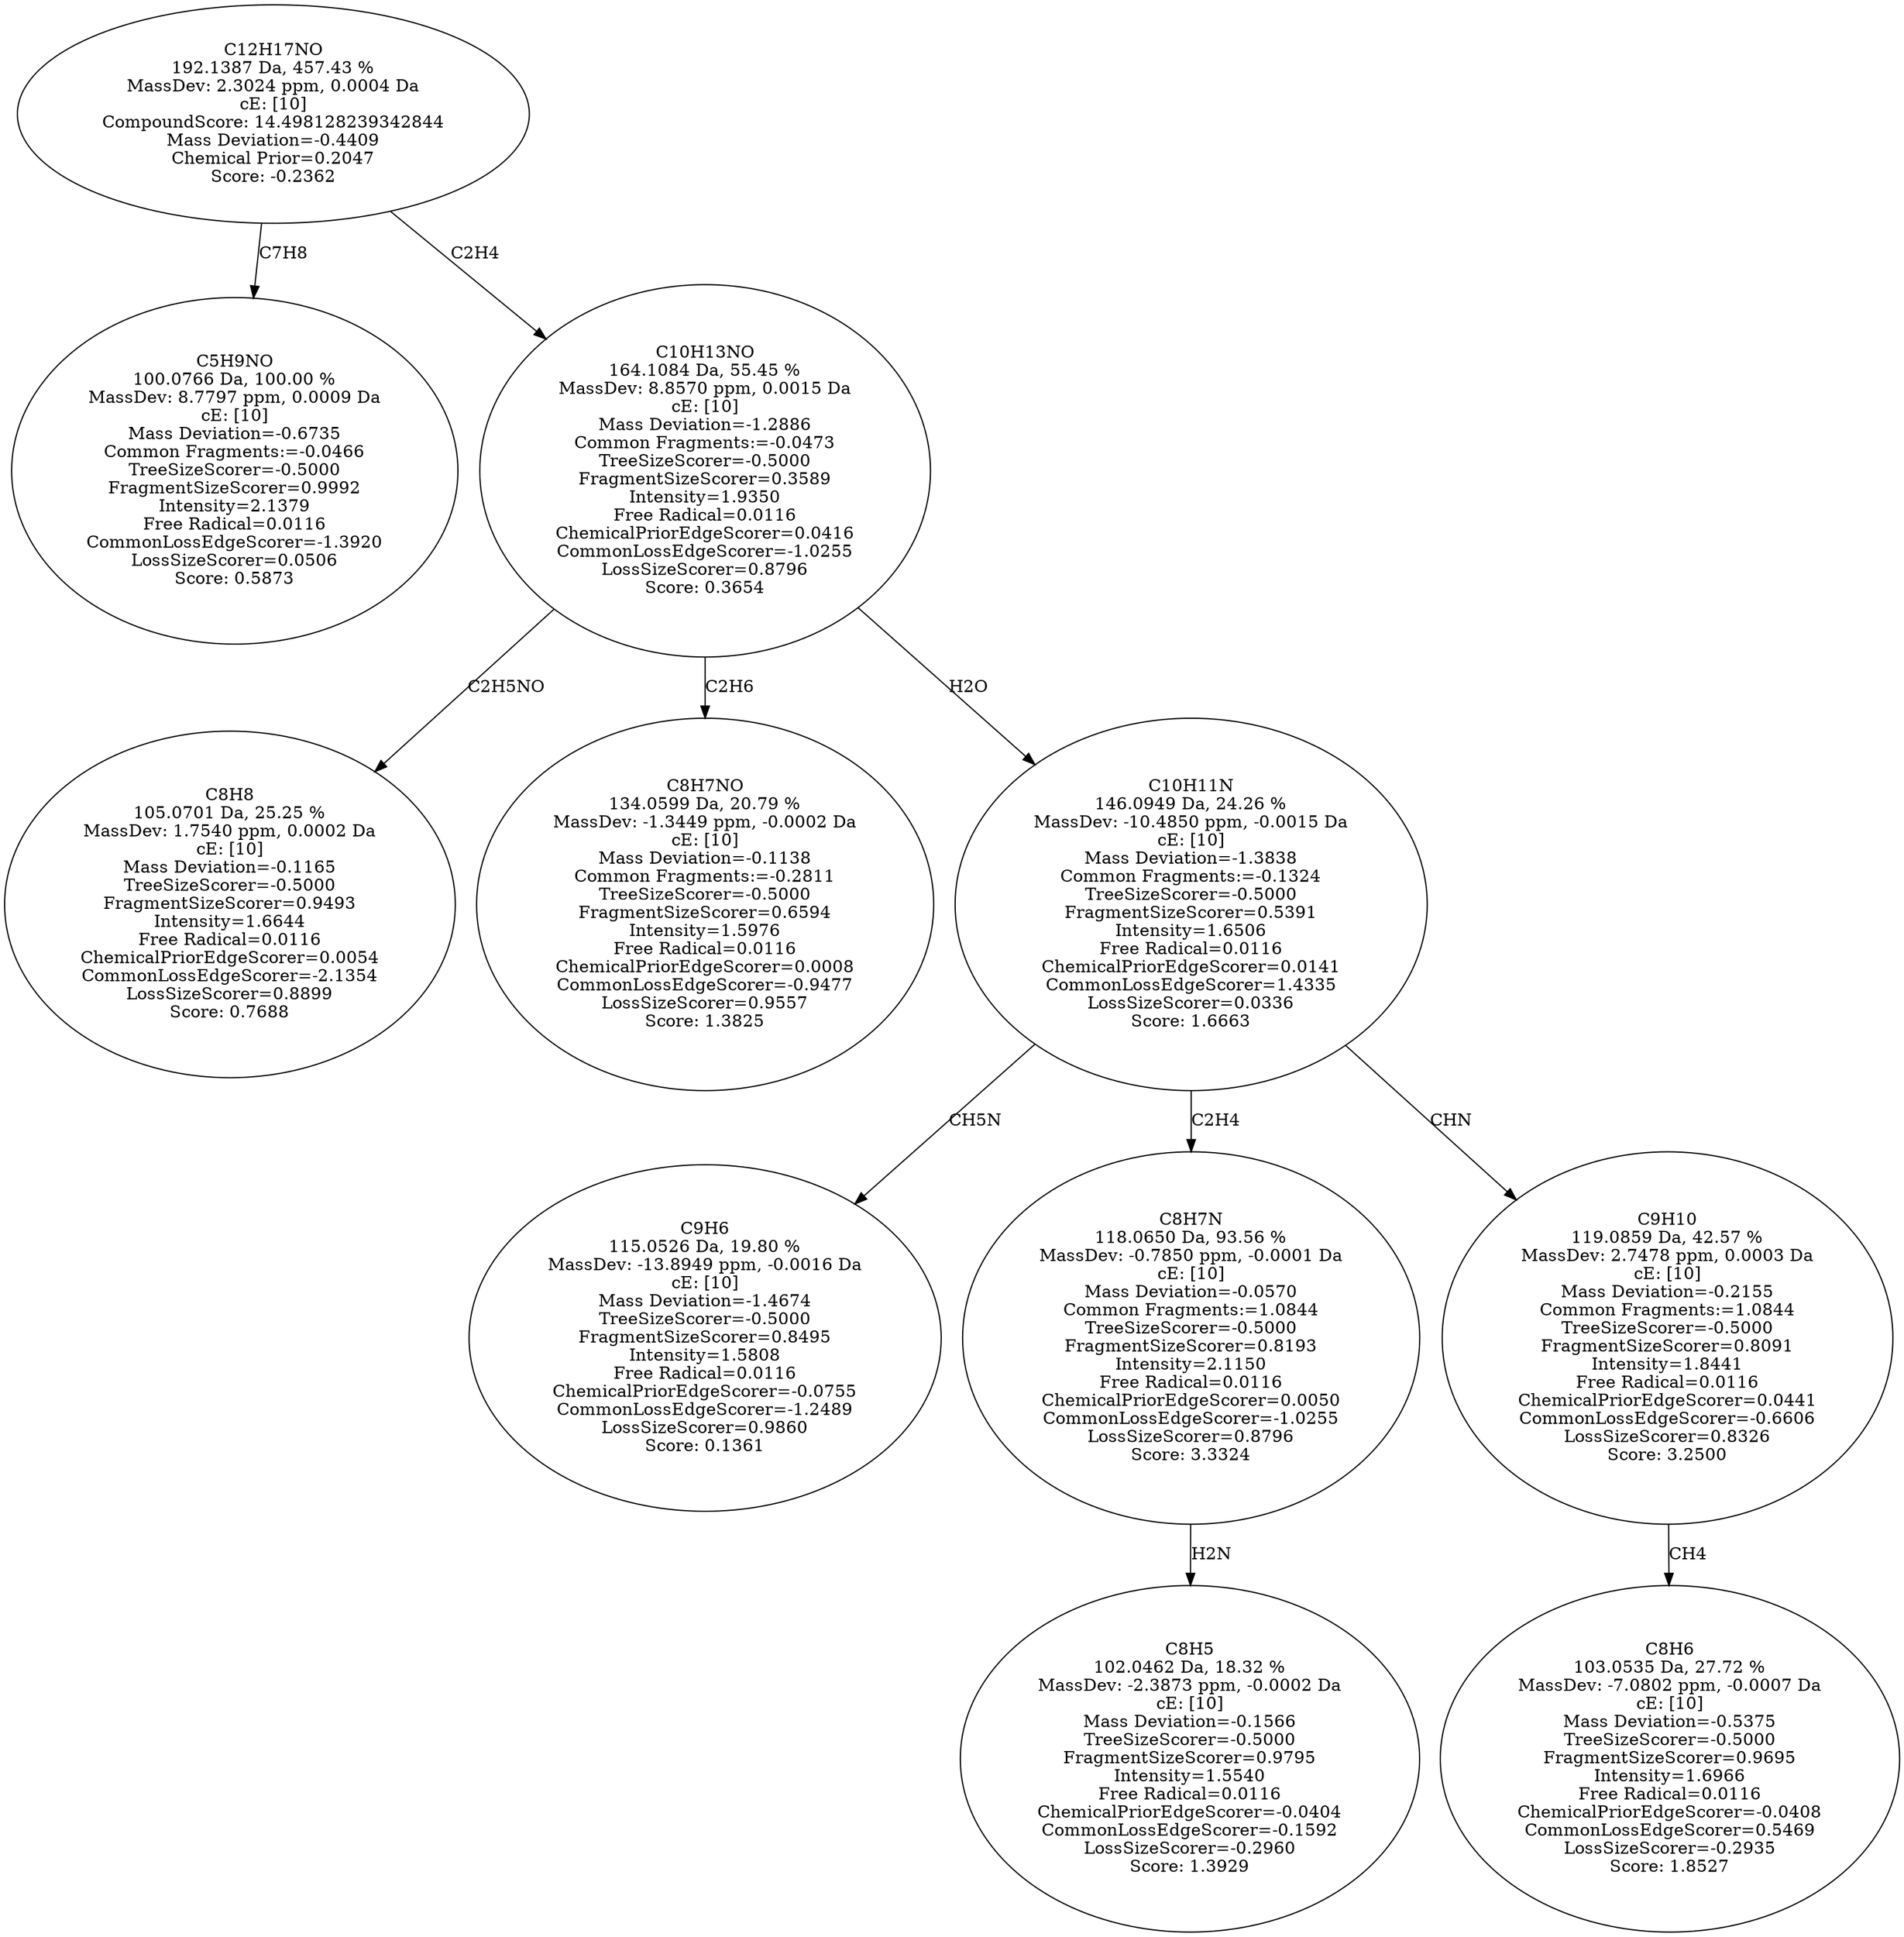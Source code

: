 strict digraph {
v1 [label="C5H9NO\n100.0766 Da, 100.00 %\nMassDev: 8.7797 ppm, 0.0009 Da\ncE: [10]\nMass Deviation=-0.6735\nCommon Fragments:=-0.0466\nTreeSizeScorer=-0.5000\nFragmentSizeScorer=0.9992\nIntensity=2.1379\nFree Radical=0.0116\nCommonLossEdgeScorer=-1.3920\nLossSizeScorer=0.0506\nScore: 0.5873"];
v2 [label="C8H8\n105.0701 Da, 25.25 %\nMassDev: 1.7540 ppm, 0.0002 Da\ncE: [10]\nMass Deviation=-0.1165\nTreeSizeScorer=-0.5000\nFragmentSizeScorer=0.9493\nIntensity=1.6644\nFree Radical=0.0116\nChemicalPriorEdgeScorer=0.0054\nCommonLossEdgeScorer=-2.1354\nLossSizeScorer=0.8899\nScore: 0.7688"];
v3 [label="C8H7NO\n134.0599 Da, 20.79 %\nMassDev: -1.3449 ppm, -0.0002 Da\ncE: [10]\nMass Deviation=-0.1138\nCommon Fragments:=-0.2811\nTreeSizeScorer=-0.5000\nFragmentSizeScorer=0.6594\nIntensity=1.5976\nFree Radical=0.0116\nChemicalPriorEdgeScorer=0.0008\nCommonLossEdgeScorer=-0.9477\nLossSizeScorer=0.9557\nScore: 1.3825"];
v4 [label="C9H6\n115.0526 Da, 19.80 %\nMassDev: -13.8949 ppm, -0.0016 Da\ncE: [10]\nMass Deviation=-1.4674\nTreeSizeScorer=-0.5000\nFragmentSizeScorer=0.8495\nIntensity=1.5808\nFree Radical=0.0116\nChemicalPriorEdgeScorer=-0.0755\nCommonLossEdgeScorer=-1.2489\nLossSizeScorer=0.9860\nScore: 0.1361"];
v5 [label="C8H5\n102.0462 Da, 18.32 %\nMassDev: -2.3873 ppm, -0.0002 Da\ncE: [10]\nMass Deviation=-0.1566\nTreeSizeScorer=-0.5000\nFragmentSizeScorer=0.9795\nIntensity=1.5540\nFree Radical=0.0116\nChemicalPriorEdgeScorer=-0.0404\nCommonLossEdgeScorer=-0.1592\nLossSizeScorer=-0.2960\nScore: 1.3929"];
v6 [label="C8H7N\n118.0650 Da, 93.56 %\nMassDev: -0.7850 ppm, -0.0001 Da\ncE: [10]\nMass Deviation=-0.0570\nCommon Fragments:=1.0844\nTreeSizeScorer=-0.5000\nFragmentSizeScorer=0.8193\nIntensity=2.1150\nFree Radical=0.0116\nChemicalPriorEdgeScorer=0.0050\nCommonLossEdgeScorer=-1.0255\nLossSizeScorer=0.8796\nScore: 3.3324"];
v7 [label="C8H6\n103.0535 Da, 27.72 %\nMassDev: -7.0802 ppm, -0.0007 Da\ncE: [10]\nMass Deviation=-0.5375\nTreeSizeScorer=-0.5000\nFragmentSizeScorer=0.9695\nIntensity=1.6966\nFree Radical=0.0116\nChemicalPriorEdgeScorer=-0.0408\nCommonLossEdgeScorer=0.5469\nLossSizeScorer=-0.2935\nScore: 1.8527"];
v8 [label="C9H10\n119.0859 Da, 42.57 %\nMassDev: 2.7478 ppm, 0.0003 Da\ncE: [10]\nMass Deviation=-0.2155\nCommon Fragments:=1.0844\nTreeSizeScorer=-0.5000\nFragmentSizeScorer=0.8091\nIntensity=1.8441\nFree Radical=0.0116\nChemicalPriorEdgeScorer=0.0441\nCommonLossEdgeScorer=-0.6606\nLossSizeScorer=0.8326\nScore: 3.2500"];
v9 [label="C10H11N\n146.0949 Da, 24.26 %\nMassDev: -10.4850 ppm, -0.0015 Da\ncE: [10]\nMass Deviation=-1.3838\nCommon Fragments:=-0.1324\nTreeSizeScorer=-0.5000\nFragmentSizeScorer=0.5391\nIntensity=1.6506\nFree Radical=0.0116\nChemicalPriorEdgeScorer=0.0141\nCommonLossEdgeScorer=1.4335\nLossSizeScorer=0.0336\nScore: 1.6663"];
v10 [label="C10H13NO\n164.1084 Da, 55.45 %\nMassDev: 8.8570 ppm, 0.0015 Da\ncE: [10]\nMass Deviation=-1.2886\nCommon Fragments:=-0.0473\nTreeSizeScorer=-0.5000\nFragmentSizeScorer=0.3589\nIntensity=1.9350\nFree Radical=0.0116\nChemicalPriorEdgeScorer=0.0416\nCommonLossEdgeScorer=-1.0255\nLossSizeScorer=0.8796\nScore: 0.3654"];
v11 [label="C12H17NO\n192.1387 Da, 457.43 %\nMassDev: 2.3024 ppm, 0.0004 Da\ncE: [10]\nCompoundScore: 14.498128239342844\nMass Deviation=-0.4409\nChemical Prior=0.2047\nScore: -0.2362"];
v11 -> v1 [label="C7H8"];
v10 -> v2 [label="C2H5NO"];
v10 -> v3 [label="C2H6"];
v9 -> v4 [label="CH5N"];
v6 -> v5 [label="H2N"];
v9 -> v6 [label="C2H4"];
v8 -> v7 [label="CH4"];
v9 -> v8 [label="CHN"];
v10 -> v9 [label="H2O"];
v11 -> v10 [label="C2H4"];
}
